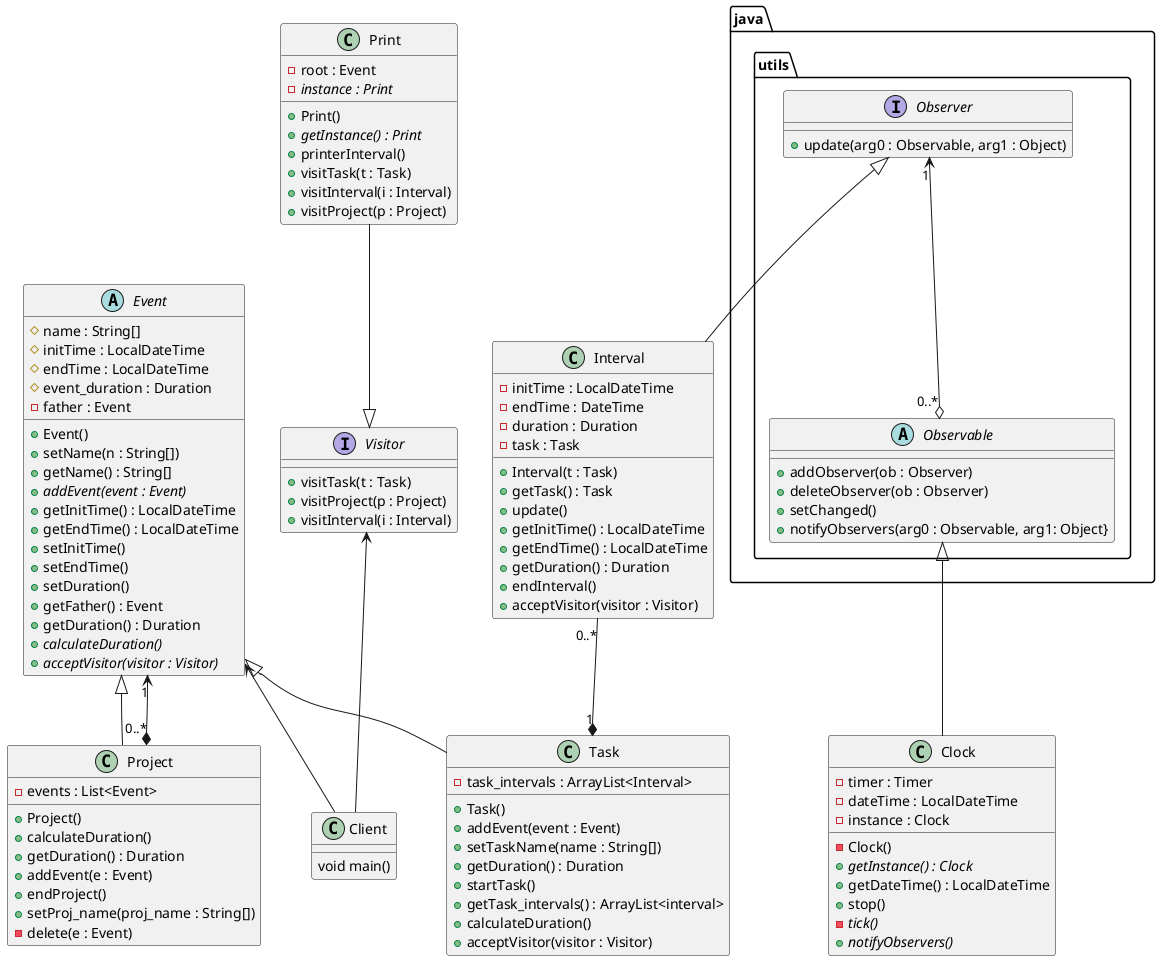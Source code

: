 @startuml
'https://plantuml.com/class-diagram


class Project{
- events : List<Event>
+ Project()
+ calculateDuration()
+ getDuration() : Duration
+ addEvent(e : Event)
+ endProject()
+ setProj_name(proj_name : String[])
- delete(e : Event)
}

class Task{
- task_intervals : ArrayList<Interval>
+ Task()
+ addEvent(event : Event)
+ setTaskName(name : String[])
+ getDuration() : Duration
+ startTask()
+ getTask_intervals() : ArrayList<interval>
+ calculateDuration()
+ acceptVisitor(visitor : Visitor)
}

abstract Event{
# name : String[]
# initTime : LocalDateTime
# endTime : LocalDateTime
# event_duration : Duration
- father : Event
+ Event()
+ setName(n : String[])
+ getName() : String[]
+ //addEvent(event : Event)//
+ getInitTime() : LocalDateTime
+ getEndTime() : LocalDateTime
+ setInitTime()
+ setEndTime()
+ setDuration()
+ getFather() : Event
+ getDuration() : Duration
+ //calculateDuration()//
+ //acceptVisitor(visitor : Visitor)//
}

class Clock{
- timer : Timer
- dateTime : LocalDateTime
- instance : Clock
- Clock()
+ //getInstance() : Clock//
+ getDateTime() : LocalDateTime
+ stop()
- //tick()//
+ //notifyObservers()//
}

class Interval{
- initTime : LocalDateTime
- endTime : DateTime
- duration : Duration /'cada golpe de reloj incremento'/
- task : Task
+ Interval(t : Task)
+ getTask() : Task
+ update()
+ getInitTime() : LocalDateTime
+ getEndTime() : LocalDateTime
+ getDuration() : Duration
+ endInterval()
+ acceptVisitor(visitor : Visitor)
}

interface Visitor{
+ visitTask(t : Task)
+ visitProject(p : Project)
+ visitInterval(i : Interval)
}

class Print{
- root : Event
- //instance : Print//
+ Print()
+ //getInstance() : Print//
+ printerInterval()
+ visitTask(t : Task)
+ visitInterval(i : Interval)
+ visitProject(p : Project)
}

package "java.utils"{
interface Observer{
+ update(arg0 : Observable, arg1 : Object)
}

abstract Observable{
+ addObserver(ob : Observer)
+ deleteObserver(ob : Observer)
+ setChanged()
+ notifyObservers(arg0 : Observable, arg1: Object}
}
}

class Client{
void main()
}

Event <|-- Task
Event <|-- Project

Event "1" <--* "0..*" Project
Observable <|-- Clock
Observer <|-- Interval
Observer "1" <--o "0..*" Observable
Interval "0..*" --*  "1" Task
Event <-- Client
Visitor <-- Client
Print --|> Visitor



@enduml